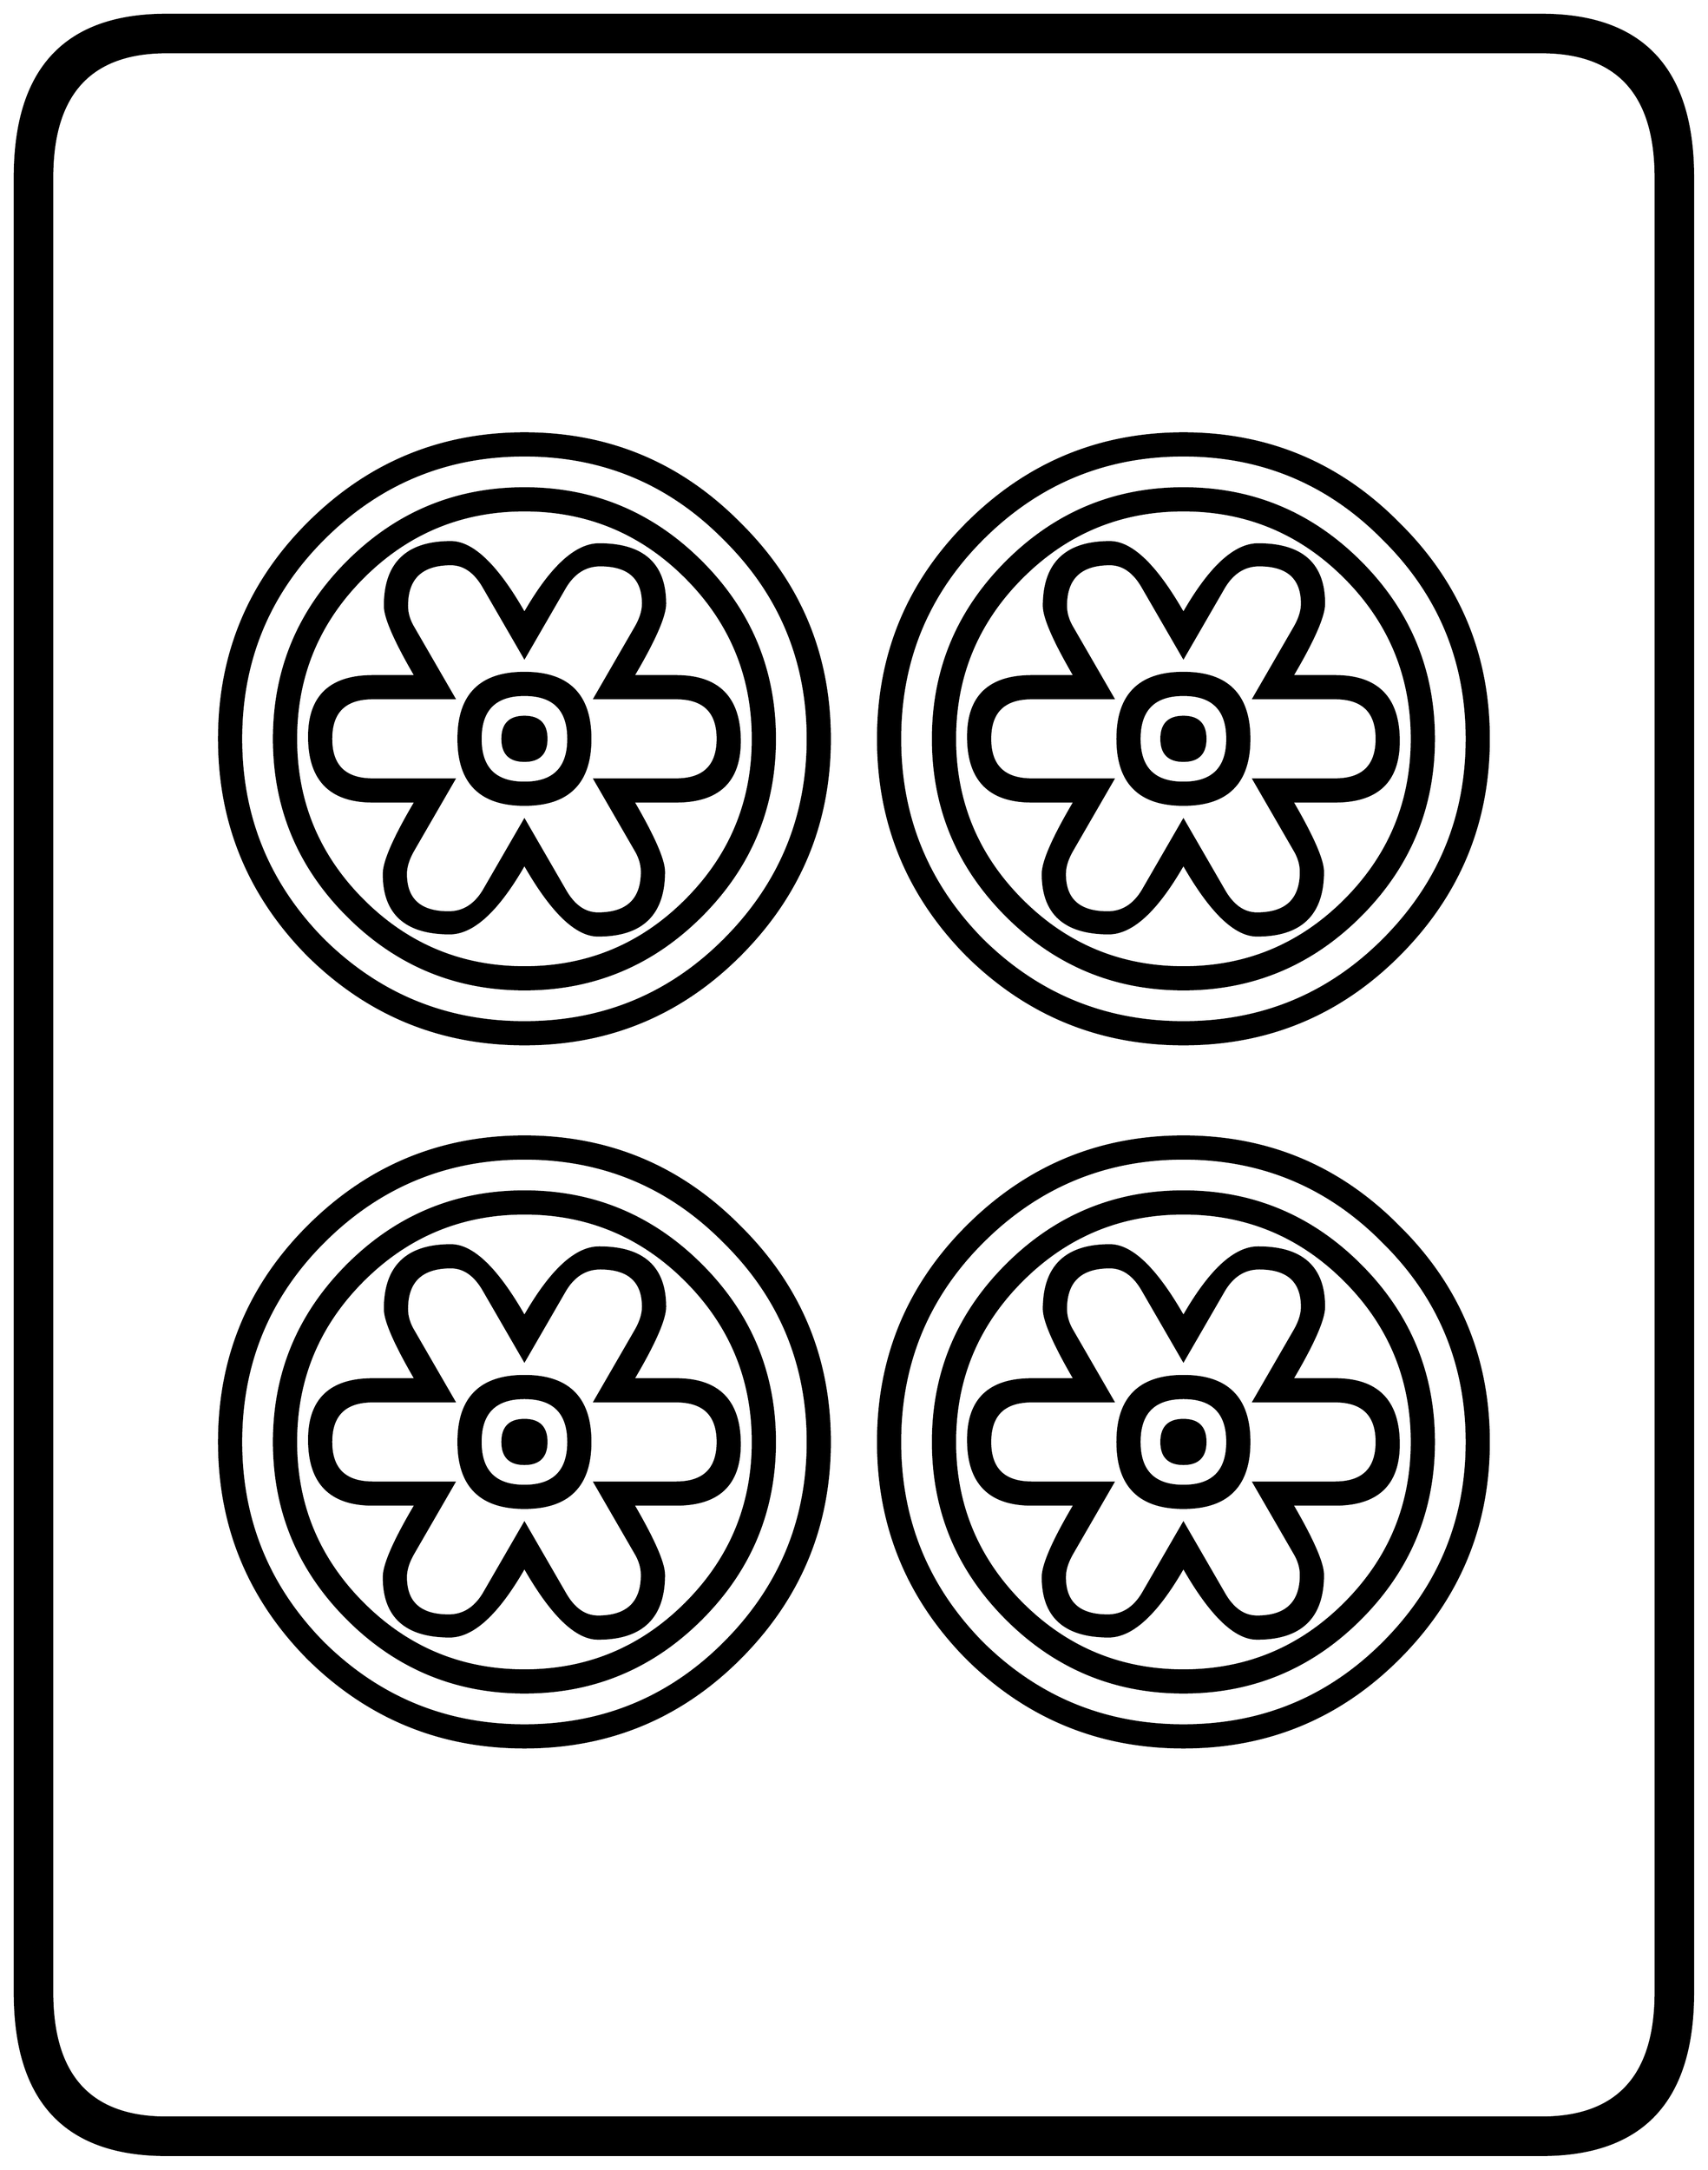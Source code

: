 


\begin{tikzpicture}[y=0.80pt, x=0.80pt, yscale=-1.0, xscale=1.0, inner sep=0pt, outer sep=0pt]
\begin{scope}[shift={(100.0,1706.0)},nonzero rule]
  \path[draw=.,fill=.,line width=1.600pt] (1578.0,244.0) .. controls
    (1578.0,342.667) and (1532.0,392.0) .. (1440.0,392.0) --
    (188.0,392.0) .. controls (96.0,392.0) and (50.0,342.667) ..
    (50.0,244.0) -- (50.0,-1408.0) .. controls (50.0,-1506.667)
    and (96.0,-1556.0) .. (188.0,-1556.0) -- (1440.0,-1556.0) ..
    controls (1532.0,-1556.0) and (1578.0,-1506.667) ..
    (1578.0,-1408.0) -- (1578.0,244.0) -- cycle(1544.0,244.0) --
    (1544.0,-1408.0) .. controls (1544.0,-1484.0) and
    (1509.333,-1522.0) .. (1440.0,-1522.0) -- (188.0,-1522.0) ..
    controls (118.667,-1522.0) and (84.0,-1484.0) ..
    (84.0,-1408.0) -- (84.0,244.0) .. controls (84.0,320.0) and
    (118.667,358.0) .. (188.0,358.0) -- (1440.0,358.0) .. controls
    (1509.333,358.0) and (1544.0,320.0) .. (1544.0,244.0) --
    cycle(1392.0,-897.0) .. controls (1392.0,-820.333) and
    (1364.667,-754.667) .. (1310.0,-700.0) .. controls
    (1256.0,-646.0) and (1190.667,-619.0) .. (1114.0,-619.0) ..
    controls (1037.333,-619.0) and (971.667,-646.0) ..
    (917.0,-700.0) .. controls (863.0,-754.667) and (836.0,-820.333)
    .. (836.0,-897.0) .. controls (836.0,-973.667) and
    (863.0,-1039.0) .. (917.0,-1093.0) .. controls
    (971.667,-1147.667) and (1037.333,-1175.0) .. (1114.0,-1175.0) ..
    controls (1190.667,-1175.0) and (1256.0,-1147.667) ..
    (1310.0,-1093.0) .. controls (1364.667,-1039.0) and
    (1392.0,-973.667) .. (1392.0,-897.0) -- cycle(792.0,-897.0) ..
    controls (792.0,-820.333) and (764.667,-754.667) .. (710.0,-700.0)
    .. controls (656.0,-646.0) and (590.667,-619.0) ..
    (514.0,-619.0) .. controls (437.333,-619.0) and (371.667,-646.0)
    .. (317.0,-700.0) .. controls (263.0,-754.667) and
    (236.0,-820.333) .. (236.0,-897.0) .. controls (236.0,-973.667)
    and (263.0,-1039.0) .. (317.0,-1093.0) .. controls
    (371.667,-1147.667) and (437.333,-1175.0) .. (514.0,-1175.0) ..
    controls (590.667,-1175.0) and (656.0,-1147.667) ..
    (710.0,-1093.0) .. controls (764.667,-1039.0) and
    (792.0,-973.667) .. (792.0,-897.0) -- cycle(1392.0,-257.0) ..
    controls (1392.0,-180.333) and (1364.667,-114.667) ..
    (1310.0,-60.0) .. controls (1256.0,-6.0) and (1190.667,21.0)
    .. (1114.0,21.0) .. controls (1037.333,21.0) and (971.667,-6.0)
    .. (917.0,-60.0) .. controls (863.0,-114.667) and
    (836.0,-180.333) .. (836.0,-257.0) .. controls (836.0,-333.667)
    and (863.0,-399.0) .. (917.0,-453.0) .. controls
    (971.667,-507.667) and (1037.333,-535.0) .. (1114.0,-535.0) ..
    controls (1190.667,-535.0) and (1256.0,-507.667) ..
    (1310.0,-453.0) .. controls (1364.667,-399.0) and
    (1392.0,-333.667) .. (1392.0,-257.0) -- cycle(792.0,-257.0) ..
    controls (792.0,-180.333) and (764.667,-114.667) .. (710.0,-60.0)
    .. controls (656.0,-6.0) and (590.667,21.0) .. (514.0,21.0) ..
    controls (437.333,21.0) and (371.667,-6.0) .. (317.0,-60.0) ..
    controls (263.0,-114.667) and (236.0,-180.333) .. (236.0,-257.0)
    .. controls (236.0,-333.667) and (263.0,-399.0) ..
    (317.0,-453.0) .. controls (371.667,-507.667) and (437.333,-535.0)
    .. (514.0,-535.0) .. controls (590.667,-535.0) and
    (656.0,-507.667) .. (710.0,-453.0) .. controls (764.667,-399.0)
    and (792.0,-333.667) .. (792.0,-257.0) -- cycle(1372.0,-897.0)
    .. controls (1372.0,-968.333) and (1346.667,-1029.0) ..
    (1296.0,-1079.0) .. controls (1246.0,-1129.667) and
    (1185.333,-1155.0) .. (1114.0,-1155.0) .. controls
    (1042.667,-1155.0) and (981.667,-1129.667) .. (931.0,-1079.0) ..
    controls (881.0,-1029.0) and (856.0,-968.333) ..
    (856.0,-897.0) .. controls (856.0,-825.667) and (881.0,-764.667)
    .. (931.0,-714.0) .. controls (981.667,-664.0) and
    (1042.667,-639.0) .. (1114.0,-639.0) .. controls
    (1185.333,-639.0) and (1246.0,-664.0) .. (1296.0,-714.0) ..
    controls (1346.667,-764.667) and (1372.0,-825.667) ..
    (1372.0,-897.0) -- cycle(772.0,-897.0) .. controls
    (772.0,-968.333) and (746.667,-1029.0) .. (696.0,-1079.0) ..
    controls (646.0,-1129.667) and (585.333,-1155.0) ..
    (514.0,-1155.0) .. controls (442.667,-1155.0) and
    (381.667,-1129.667) .. (331.0,-1079.0) .. controls
    (281.0,-1029.0) and (256.0,-968.333) .. (256.0,-897.0) ..
    controls (256.0,-825.667) and (281.0,-764.667) .. (331.0,-714.0)
    .. controls (381.667,-664.0) and (442.667,-639.0) ..
    (514.0,-639.0) .. controls (585.333,-639.0) and (646.0,-664.0)
    .. (696.0,-714.0) .. controls (746.667,-764.667) and
    (772.0,-825.667) .. (772.0,-897.0) -- cycle(1372.0,-257.0) ..
    controls (1372.0,-328.333) and (1346.667,-389.0) ..
    (1296.0,-439.0) .. controls (1246.0,-489.667) and
    (1185.333,-515.0) .. (1114.0,-515.0) .. controls
    (1042.667,-515.0) and (981.667,-489.667) .. (931.0,-439.0) ..
    controls (881.0,-389.0) and (856.0,-328.333) .. (856.0,-257.0)
    .. controls (856.0,-185.667) and (881.0,-124.667) ..
    (931.0,-74.0) .. controls (981.667,-24.0) and (1042.667,1.0) ..
    (1114.0,1.0) .. controls (1185.333,1.0) and (1246.0,-24.0) ..
    (1296.0,-74.0) .. controls (1346.667,-124.667) and
    (1372.0,-185.667) .. (1372.0,-257.0) -- cycle(772.0,-257.0) ..
    controls (772.0,-328.333) and (746.667,-389.0) .. (696.0,-439.0)
    .. controls (646.0,-489.667) and (585.333,-515.0) ..
    (514.0,-515.0) .. controls (442.667,-515.0) and (381.667,-489.667)
    .. (331.0,-439.0) .. controls (281.0,-389.0) and
    (256.0,-328.333) .. (256.0,-257.0) .. controls (256.0,-185.667)
    and (281.0,-124.667) .. (331.0,-74.0) .. controls
    (381.667,-24.0) and (442.667,1.0) .. (514.0,1.0) .. controls
    (585.333,1.0) and (646.0,-24.0) .. (696.0,-74.0) .. controls
    (746.667,-124.667) and (772.0,-185.667) .. (772.0,-257.0) --
    cycle(1342.0,-897.0) .. controls (1342.0,-834.333) and
    (1319.667,-780.667) .. (1275.0,-736.0) .. controls
    (1230.333,-691.333) and (1176.667,-669.0) .. (1114.0,-669.0) ..
    controls (1051.333,-669.0) and (997.667,-691.333) ..
    (953.0,-736.0) .. controls (908.333,-780.667) and (886.0,-834.333)
    .. (886.0,-897.0) .. controls (886.0,-959.667) and
    (908.333,-1013.333) .. (953.0,-1058.0) .. controls
    (997.667,-1102.667) and (1051.333,-1125.0) .. (1114.0,-1125.0) ..
    controls (1176.667,-1125.0) and (1230.333,-1102.667) ..
    (1275.0,-1058.0) .. controls (1319.667,-1013.333) and
    (1342.0,-959.667) .. (1342.0,-897.0) -- cycle(742.0,-897.0) ..
    controls (742.0,-834.333) and (719.667,-780.667) .. (675.0,-736.0)
    .. controls (630.333,-691.333) and (576.667,-669.0) ..
    (514.0,-669.0) .. controls (451.333,-669.0) and (397.667,-691.333)
    .. (353.0,-736.0) .. controls (308.333,-780.667) and
    (286.0,-834.333) .. (286.0,-897.0) .. controls (286.0,-959.667)
    and (308.333,-1013.333) .. (353.0,-1058.0) .. controls
    (397.667,-1102.667) and (451.333,-1125.0) .. (514.0,-1125.0) ..
    controls (576.667,-1125.0) and (630.333,-1102.667) ..
    (675.0,-1058.0) .. controls (719.667,-1013.333) and
    (742.0,-959.667) .. (742.0,-897.0) -- cycle(1342.0,-257.0) ..
    controls (1342.0,-194.333) and (1319.667,-140.667) ..
    (1275.0,-96.0) .. controls (1230.333,-51.333) and (1176.667,-29.0)
    .. (1114.0,-29.0) .. controls (1051.333,-29.0) and
    (997.667,-51.333) .. (953.0,-96.0) .. controls (908.333,-140.667)
    and (886.0,-194.333) .. (886.0,-257.0) .. controls
    (886.0,-319.667) and (908.333,-373.333) .. (953.0,-418.0) ..
    controls (997.667,-462.667) and (1051.333,-485.0) ..
    (1114.0,-485.0) .. controls (1176.667,-485.0) and
    (1230.333,-462.667) .. (1275.0,-418.0) .. controls
    (1319.667,-373.333) and (1342.0,-319.667) .. (1342.0,-257.0) --
    cycle(742.0,-257.0) .. controls (742.0,-194.333) and
    (719.667,-140.667) .. (675.0,-96.0) .. controls (630.333,-51.333)
    and (576.667,-29.0) .. (514.0,-29.0) .. controls (451.333,-29.0)
    and (397.667,-51.333) .. (353.0,-96.0) .. controls
    (308.333,-140.667) and (286.0,-194.333) .. (286.0,-257.0) ..
    controls (286.0,-319.667) and (308.333,-373.333) .. (353.0,-418.0)
    .. controls (397.667,-462.667) and (451.333,-485.0) ..
    (514.0,-485.0) .. controls (576.667,-485.0) and (630.333,-462.667)
    .. (675.0,-418.0) .. controls (719.667,-373.333) and
    (742.0,-319.667) .. (742.0,-257.0) -- cycle(1322.0,-897.0) ..
    controls (1322.0,-954.333) and (1301.667,-1003.333) ..
    (1261.0,-1044.0) .. controls (1220.333,-1084.667) and
    (1171.333,-1105.0) .. (1114.0,-1105.0) .. controls
    (1056.667,-1105.0) and (1007.667,-1084.667) .. (967.0,-1044.0) ..
    controls (926.333,-1003.333) and (906.0,-954.333) ..
    (906.0,-897.0) .. controls (906.0,-839.667) and (926.333,-790.667)
    .. (967.0,-750.0) .. controls (1007.667,-709.333) and
    (1056.667,-689.0) .. (1114.0,-689.0) .. controls
    (1171.333,-689.0) and (1220.333,-709.333) .. (1261.0,-750.0) ..
    controls (1301.667,-790.667) and (1322.0,-839.667) ..
    (1322.0,-897.0) -- cycle(722.0,-897.0) .. controls
    (722.0,-954.333) and (701.667,-1003.333) .. (661.0,-1044.0) ..
    controls (620.333,-1084.667) and (571.333,-1105.0) ..
    (514.0,-1105.0) .. controls (456.667,-1105.0) and
    (407.667,-1084.667) .. (367.0,-1044.0) .. controls
    (326.333,-1003.333) and (306.0,-954.333) .. (306.0,-897.0) ..
    controls (306.0,-839.667) and (326.333,-790.667) .. (367.0,-750.0)
    .. controls (407.667,-709.333) and (456.667,-689.0) ..
    (514.0,-689.0) .. controls (571.333,-689.0) and (620.333,-709.333)
    .. (661.0,-750.0) .. controls (701.667,-790.667) and
    (722.0,-839.667) .. (722.0,-897.0) -- cycle(1322.0,-257.0) ..
    controls (1322.0,-314.333) and (1301.667,-363.333) ..
    (1261.0,-404.0) .. controls (1220.333,-444.667) and
    (1171.333,-465.0) .. (1114.0,-465.0) .. controls
    (1056.667,-465.0) and (1007.667,-444.667) .. (967.0,-404.0) ..
    controls (926.333,-363.333) and (906.0,-314.333) .. (906.0,-257.0)
    .. controls (906.0,-199.667) and (926.333,-150.667) ..
    (967.0,-110.0) .. controls (1007.667,-69.333) and (1056.667,-49.0)
    .. (1114.0,-49.0) .. controls (1171.333,-49.0) and
    (1220.333,-69.333) .. (1261.0,-110.0) .. controls
    (1301.667,-150.667) and (1322.0,-199.667) .. (1322.0,-257.0) --
    cycle(722.0,-257.0) .. controls (722.0,-314.333) and
    (701.667,-363.333) .. (661.0,-404.0) .. controls (620.333,-444.667)
    and (571.333,-465.0) .. (514.0,-465.0) .. controls
    (456.667,-465.0) and (407.667,-444.667) .. (367.0,-404.0) ..
    controls (326.333,-363.333) and (306.0,-314.333) .. (306.0,-257.0)
    .. controls (306.0,-199.667) and (326.333,-150.667) ..
    (367.0,-110.0) .. controls (407.667,-69.333) and (456.667,-49.0)
    .. (514.0,-49.0) .. controls (571.333,-49.0) and (620.333,-69.333)
    .. (661.0,-110.0) .. controls (701.667,-150.667) and
    (722.0,-199.667) .. (722.0,-257.0) -- cycle(1310.0,-895.0) ..
    controls (1310.0,-858.333) and (1290.667,-840.0) ..
    (1252.0,-840.0) -- (1213.0,-840.0) .. controls
    (1231.667,-808.0) and (1241.0,-786.667) .. (1241.0,-776.0) ..
    controls (1241.0,-737.333) and (1221.0,-718.0) ..
    (1181.0,-718.0) .. controls (1161.0,-718.0) and
    (1138.667,-739.667) .. (1114.0,-783.0) .. controls
    (1090.0,-741.0) and (1067.333,-720.0) .. (1046.0,-720.0) ..
    controls (1006.0,-720.0) and (986.0,-738.0) ..
    (986.0,-774.0) .. controls (986.0,-785.333) and (995.667,-807.333)
    .. (1015.0,-840.0) -- (976.0,-840.0) .. controls
    (937.333,-840.0) and (918.0,-859.667) .. (918.0,-899.0) ..
    controls (918.0,-935.667) and (937.333,-954.0) .. (976.0,-954.0)
    -- (1015.0,-954.0) .. controls (996.333,-986.0) and
    (987.0,-1007.333) .. (987.0,-1018.0) .. controls
    (987.0,-1056.667) and (1007.0,-1076.0) .. (1047.0,-1076.0) ..
    controls (1067.0,-1076.0) and (1089.333,-1054.333) ..
    (1114.0,-1011.0) .. controls (1138.0,-1053.0) and
    (1160.667,-1074.0) .. (1182.0,-1074.0) .. controls
    (1222.0,-1074.0) and (1242.0,-1056.0) .. (1242.0,-1020.0) ..
    controls (1242.0,-1008.667) and (1232.333,-986.667) ..
    (1213.0,-954.0) -- (1252.0,-954.0) .. controls
    (1290.667,-954.0) and (1310.0,-934.333) .. (1310.0,-895.0) --
    cycle(710.0,-895.0) .. controls (710.0,-858.333) and
    (690.667,-840.0) .. (652.0,-840.0) -- (613.0,-840.0) ..
    controls (631.667,-808.0) and (641.0,-786.667) .. (641.0,-776.0)
    .. controls (641.0,-737.333) and (621.0,-718.0) ..
    (581.0,-718.0) .. controls (561.0,-718.0) and (538.667,-739.667)
    .. (514.0,-783.0) .. controls (490.0,-741.0) and
    (467.333,-720.0) .. (446.0,-720.0) .. controls (406.0,-720.0)
    and (386.0,-738.0) .. (386.0,-774.0) .. controls
    (386.0,-785.333) and (395.667,-807.333) .. (415.0,-840.0) --
    (376.0,-840.0) .. controls (337.333,-840.0) and (318.0,-859.667)
    .. (318.0,-899.0) .. controls (318.0,-935.667) and
    (337.333,-954.0) .. (376.0,-954.0) -- (415.0,-954.0) ..
    controls (396.333,-986.0) and (387.0,-1007.333) ..
    (387.0,-1018.0) .. controls (387.0,-1056.667) and
    (407.0,-1076.0) .. (447.0,-1076.0) .. controls
    (467.0,-1076.0) and (489.333,-1054.333) .. (514.0,-1011.0) ..
    controls (538.0,-1053.0) and (560.667,-1074.0) ..
    (582.0,-1074.0) .. controls (622.0,-1074.0) and
    (642.0,-1056.0) .. (642.0,-1020.0) .. controls
    (642.0,-1008.667) and (632.333,-986.667) .. (613.0,-954.0) --
    (652.0,-954.0) .. controls (690.667,-954.0) and (710.0,-934.333)
    .. (710.0,-895.0) -- cycle(1310.0,-255.0) .. controls
    (1310.0,-218.333) and (1290.667,-200.0) .. (1252.0,-200.0) --
    (1213.0,-200.0) .. controls (1231.667,-168.0) and
    (1241.0,-146.667) .. (1241.0,-136.0) .. controls
    (1241.0,-97.333) and (1221.0,-78.0) .. (1181.0,-78.0) ..
    controls (1161.0,-78.0) and (1138.667,-99.667) ..
    (1114.0,-143.0) .. controls (1090.0,-101.0) and
    (1067.333,-80.0) .. (1046.0,-80.0) .. controls (1006.0,-80.0)
    and (986.0,-98.0) .. (986.0,-134.0) .. controls
    (986.0,-145.333) and (995.667,-167.333) .. (1015.0,-200.0) --
    (976.0,-200.0) .. controls (937.333,-200.0) and (918.0,-219.667)
    .. (918.0,-259.0) .. controls (918.0,-295.667) and
    (937.333,-314.0) .. (976.0,-314.0) -- (1015.0,-314.0) ..
    controls (996.333,-346.0) and (987.0,-367.333) .. (987.0,-378.0)
    .. controls (987.0,-416.667) and (1007.0,-436.0) ..
    (1047.0,-436.0) .. controls (1067.0,-436.0) and
    (1089.333,-414.333) .. (1114.0,-371.0) .. controls
    (1138.0,-413.0) and (1160.667,-434.0) .. (1182.0,-434.0) ..
    controls (1222.0,-434.0) and (1242.0,-416.0) ..
    (1242.0,-380.0) .. controls (1242.0,-368.667) and
    (1232.333,-346.667) .. (1213.0,-314.0) -- (1252.0,-314.0) ..
    controls (1290.667,-314.0) and (1310.0,-294.333) ..
    (1310.0,-255.0) -- cycle(710.0,-255.0) .. controls
    (710.0,-218.333) and (690.667,-200.0) .. (652.0,-200.0) --
    (613.0,-200.0) .. controls (631.667,-168.0) and (641.0,-146.667)
    .. (641.0,-136.0) .. controls (641.0,-97.333) and
    (621.0,-78.0) .. (581.0,-78.0) .. controls (561.0,-78.0) and
    (538.667,-99.667) .. (514.0,-143.0) .. controls (490.0,-101.0)
    and (467.333,-80.0) .. (446.0,-80.0) .. controls (406.0,-80.0)
    and (386.0,-98.0) .. (386.0,-134.0) .. controls
    (386.0,-145.333) and (395.667,-167.333) .. (415.0,-200.0) --
    (376.0,-200.0) .. controls (337.333,-200.0) and (318.0,-219.667)
    .. (318.0,-259.0) .. controls (318.0,-295.667) and
    (337.333,-314.0) .. (376.0,-314.0) -- (415.0,-314.0) ..
    controls (396.333,-346.0) and (387.0,-367.333) .. (387.0,-378.0)
    .. controls (387.0,-416.667) and (407.0,-436.0) ..
    (447.0,-436.0) .. controls (467.0,-436.0) and (489.333,-414.333)
    .. (514.0,-371.0) .. controls (538.0,-413.0) and
    (560.667,-434.0) .. (582.0,-434.0) .. controls (622.0,-434.0)
    and (642.0,-416.0) .. (642.0,-380.0) .. controls
    (642.0,-368.667) and (632.333,-346.667) .. (613.0,-314.0) --
    (652.0,-314.0) .. controls (690.667,-314.0) and (710.0,-294.333)
    .. (710.0,-255.0) -- cycle(1290.0,-897.0) .. controls
    (1290.0,-921.667) and (1277.333,-934.0) .. (1252.0,-934.0) --
    (1178.0,-934.0) -- (1215.0,-998.0) .. controls
    (1219.667,-1006.0) and (1222.0,-1013.333) .. (1222.0,-1020.0) ..
    controls (1222.0,-1043.333) and (1209.0,-1055.0) ..
    (1183.0,-1055.0) .. controls (1169.667,-1055.0) and
    (1159.0,-1048.333) .. (1151.0,-1035.0) -- (1114.0,-971.0) --
    (1077.0,-1035.0) .. controls (1069.0,-1049.0) and
    (1059.0,-1056.0) .. (1047.0,-1056.0) .. controls
    (1020.333,-1056.0) and (1007.0,-1043.333) .. (1007.0,-1018.0) ..
    controls (1007.0,-1011.333) and (1009.0,-1004.667) ..
    (1013.0,-998.0) -- (1050.0,-934.0) -- (976.0,-934.0) ..
    controls (950.667,-934.0) and (938.0,-921.667) .. (938.0,-897.0)
    .. controls (938.0,-872.333) and (950.667,-860.0) ..
    (976.0,-860.0) -- (1050.0,-860.0) -- (1013.0,-796.0) ..
    controls (1008.333,-788.0) and (1006.0,-780.667) ..
    (1006.0,-774.0) .. controls (1006.0,-750.667) and
    (1019.0,-739.0) .. (1045.0,-739.0) .. controls
    (1058.333,-739.0) and (1069.0,-745.667) .. (1077.0,-759.0) --
    (1114.0,-823.0) -- (1151.0,-759.0) .. controls
    (1159.0,-745.0) and (1169.0,-738.0) .. (1181.0,-738.0) ..
    controls (1207.667,-738.0) and (1221.0,-750.667) ..
    (1221.0,-776.0) .. controls (1221.0,-782.667) and
    (1219.0,-789.333) .. (1215.0,-796.0) -- (1178.0,-860.0) --
    (1252.0,-860.0) .. controls (1277.333,-860.0) and
    (1290.0,-872.333) .. (1290.0,-897.0) -- cycle(690.0,-897.0) ..
    controls (690.0,-921.667) and (677.333,-934.0) .. (652.0,-934.0)
    -- (578.0,-934.0) -- (615.0,-998.0) .. controls
    (619.667,-1006.0) and (622.0,-1013.333) .. (622.0,-1020.0) ..
    controls (622.0,-1043.333) and (609.0,-1055.0) ..
    (583.0,-1055.0) .. controls (569.667,-1055.0) and
    (559.0,-1048.333) .. (551.0,-1035.0) -- (514.0,-971.0) --
    (477.0,-1035.0) .. controls (469.0,-1049.0) and
    (459.0,-1056.0) .. (447.0,-1056.0) .. controls
    (420.333,-1056.0) and (407.0,-1043.333) .. (407.0,-1018.0) ..
    controls (407.0,-1011.333) and (409.0,-1004.667) ..
    (413.0,-998.0) -- (450.0,-934.0) -- (376.0,-934.0) ..
    controls (350.667,-934.0) and (338.0,-921.667) .. (338.0,-897.0)
    .. controls (338.0,-872.333) and (350.667,-860.0) ..
    (376.0,-860.0) -- (450.0,-860.0) -- (413.0,-796.0) ..
    controls (408.333,-788.0) and (406.0,-780.667) .. (406.0,-774.0)
    .. controls (406.0,-750.667) and (419.0,-739.0) ..
    (445.0,-739.0) .. controls (458.333,-739.0) and (469.0,-745.667)
    .. (477.0,-759.0) -- (514.0,-823.0) -- (551.0,-759.0) ..
    controls (559.0,-745.0) and (569.0,-738.0) .. (581.0,-738.0)
    .. controls (607.667,-738.0) and (621.0,-750.667) ..
    (621.0,-776.0) .. controls (621.0,-782.667) and (619.0,-789.333)
    .. (615.0,-796.0) -- (578.0,-860.0) -- (652.0,-860.0) ..
    controls (677.333,-860.0) and (690.0,-872.333) .. (690.0,-897.0)
    -- cycle(1290.0,-257.0) .. controls (1290.0,-281.667) and
    (1277.333,-294.0) .. (1252.0,-294.0) -- (1178.0,-294.0) --
    (1215.0,-358.0) .. controls (1219.667,-366.0) and
    (1222.0,-373.333) .. (1222.0,-380.0) .. controls
    (1222.0,-403.333) and (1209.0,-415.0) .. (1183.0,-415.0) ..
    controls (1169.667,-415.0) and (1159.0,-408.333) ..
    (1151.0,-395.0) -- (1114.0,-331.0) -- (1077.0,-395.0) ..
    controls (1069.0,-409.0) and (1059.0,-416.0) ..
    (1047.0,-416.0) .. controls (1020.333,-416.0) and
    (1007.0,-403.333) .. (1007.0,-378.0) .. controls
    (1007.0,-371.333) and (1009.0,-364.667) .. (1013.0,-358.0) --
    (1050.0,-294.0) -- (976.0,-294.0) .. controls (950.667,-294.0)
    and (938.0,-281.667) .. (938.0,-257.0) .. controls
    (938.0,-232.333) and (950.667,-220.0) .. (976.0,-220.0) --
    (1050.0,-220.0) -- (1013.0,-156.0) .. controls
    (1008.333,-148.0) and (1006.0,-140.667) .. (1006.0,-134.0) ..
    controls (1006.0,-110.667) and (1019.0,-99.0) ..
    (1045.0,-99.0) .. controls (1058.333,-99.0) and
    (1069.0,-105.667) .. (1077.0,-119.0) -- (1114.0,-183.0) --
    (1151.0,-119.0) .. controls (1159.0,-105.0) and
    (1169.0,-98.0) .. (1181.0,-98.0) .. controls (1207.667,-98.0)
    and (1221.0,-110.667) .. (1221.0,-136.0) .. controls
    (1221.0,-142.667) and (1219.0,-149.333) .. (1215.0,-156.0) --
    (1178.0,-220.0) -- (1252.0,-220.0) .. controls
    (1277.333,-220.0) and (1290.0,-232.333) .. (1290.0,-257.0) --
    cycle(690.0,-257.0) .. controls (690.0,-281.667) and
    (677.333,-294.0) .. (652.0,-294.0) -- (578.0,-294.0) --
    (615.0,-358.0) .. controls (619.667,-366.0) and (622.0,-373.333)
    .. (622.0,-380.0) .. controls (622.0,-403.333) and
    (609.0,-415.0) .. (583.0,-415.0) .. controls (569.667,-415.0)
    and (559.0,-408.333) .. (551.0,-395.0) -- (514.0,-331.0) --
    (477.0,-395.0) .. controls (469.0,-409.0) and (459.0,-416.0)
    .. (447.0,-416.0) .. controls (420.333,-416.0) and
    (407.0,-403.333) .. (407.0,-378.0) .. controls (407.0,-371.333)
    and (409.0,-364.667) .. (413.0,-358.0) -- (450.0,-294.0) --
    (376.0,-294.0) .. controls (350.667,-294.0) and (338.0,-281.667)
    .. (338.0,-257.0) .. controls (338.0,-232.333) and
    (350.667,-220.0) .. (376.0,-220.0) -- (450.0,-220.0) --
    (413.0,-156.0) .. controls (408.333,-148.0) and (406.0,-140.667)
    .. (406.0,-134.0) .. controls (406.0,-110.667) and
    (419.0,-99.0) .. (445.0,-99.0) .. controls (458.333,-99.0) and
    (469.0,-105.667) .. (477.0,-119.0) -- (514.0,-183.0) --
    (551.0,-119.0) .. controls (559.0,-105.0) and (569.0,-98.0)
    .. (581.0,-98.0) .. controls (607.667,-98.0) and
    (621.0,-110.667) .. (621.0,-136.0) .. controls (621.0,-142.667)
    and (619.0,-149.333) .. (615.0,-156.0) -- (578.0,-220.0) --
    (652.0,-220.0) .. controls (677.333,-220.0) and (690.0,-232.333)
    .. (690.0,-257.0) -- cycle(1174.0,-897.0) .. controls
    (1174.0,-857.0) and (1154.0,-837.0) .. (1114.0,-837.0) ..
    controls (1074.0,-837.0) and (1054.0,-857.0) ..
    (1054.0,-897.0) .. controls (1054.0,-937.0) and
    (1074.0,-957.0) .. (1114.0,-957.0) .. controls
    (1154.0,-957.0) and (1174.0,-937.0) .. (1174.0,-897.0) --
    cycle(574.0,-897.0) .. controls (574.0,-857.0) and
    (554.0,-837.0) .. (514.0,-837.0) .. controls (474.0,-837.0)
    and (454.0,-857.0) .. (454.0,-897.0) .. controls
    (454.0,-937.0) and (474.0,-957.0) .. (514.0,-957.0) ..
    controls (554.0,-957.0) and (574.0,-937.0) .. (574.0,-897.0)
    -- cycle(1174.0,-257.0) .. controls (1174.0,-217.0) and
    (1154.0,-197.0) .. (1114.0,-197.0) .. controls
    (1074.0,-197.0) and (1054.0,-217.0) .. (1054.0,-257.0) ..
    controls (1054.0,-297.0) and (1074.0,-317.0) ..
    (1114.0,-317.0) .. controls (1154.0,-317.0) and
    (1174.0,-297.0) .. (1174.0,-257.0) -- cycle(574.0,-257.0) ..
    controls (574.0,-217.0) and (554.0,-197.0) .. (514.0,-197.0)
    .. controls (474.0,-197.0) and (454.0,-217.0) ..
    (454.0,-257.0) .. controls (454.0,-297.0) and (474.0,-317.0)
    .. (514.0,-317.0) .. controls (554.0,-317.0) and
    (574.0,-297.0) .. (574.0,-257.0) -- cycle(1154.0,-897.0) ..
    controls (1154.0,-923.667) and (1140.667,-937.0) ..
    (1114.0,-937.0) .. controls (1087.333,-937.0) and
    (1074.0,-923.667) .. (1074.0,-897.0) .. controls
    (1074.0,-870.333) and (1087.333,-857.0) .. (1114.0,-857.0) ..
    controls (1140.667,-857.0) and (1154.0,-870.333) ..
    (1154.0,-897.0) -- cycle(554.0,-897.0) .. controls
    (554.0,-923.667) and (540.667,-937.0) .. (514.0,-937.0) ..
    controls (487.333,-937.0) and (474.0,-923.667) .. (474.0,-897.0)
    .. controls (474.0,-870.333) and (487.333,-857.0) ..
    (514.0,-857.0) .. controls (540.667,-857.0) and (554.0,-870.333)
    .. (554.0,-897.0) -- cycle(1154.0,-257.0) .. controls
    (1154.0,-283.667) and (1140.667,-297.0) .. (1114.0,-297.0) ..
    controls (1087.333,-297.0) and (1074.0,-283.667) ..
    (1074.0,-257.0) .. controls (1074.0,-230.333) and
    (1087.333,-217.0) .. (1114.0,-217.0) .. controls
    (1140.667,-217.0) and (1154.0,-230.333) .. (1154.0,-257.0) --
    cycle(554.0,-257.0) .. controls (554.0,-283.667) and
    (540.667,-297.0) .. (514.0,-297.0) .. controls (487.333,-297.0)
    and (474.0,-283.667) .. (474.0,-257.0) .. controls
    (474.0,-230.333) and (487.333,-217.0) .. (514.0,-217.0) ..
    controls (540.667,-217.0) and (554.0,-230.333) .. (554.0,-257.0)
    -- cycle(1134.0,-897.0) .. controls (1134.0,-883.667) and
    (1127.333,-877.0) .. (1114.0,-877.0) .. controls
    (1100.667,-877.0) and (1094.0,-883.667) .. (1094.0,-897.0) ..
    controls (1094.0,-910.333) and (1100.667,-917.0) ..
    (1114.0,-917.0) .. controls (1127.333,-917.0) and
    (1134.0,-910.333) .. (1134.0,-897.0) -- cycle(534.0,-897.0) ..
    controls (534.0,-883.667) and (527.333,-877.0) .. (514.0,-877.0)
    .. controls (500.667,-877.0) and (494.0,-883.667) ..
    (494.0,-897.0) .. controls (494.0,-910.333) and (500.667,-917.0)
    .. (514.0,-917.0) .. controls (527.333,-917.0) and
    (534.0,-910.333) .. (534.0,-897.0) -- cycle(1134.0,-257.0) ..
    controls (1134.0,-243.667) and (1127.333,-237.0) ..
    (1114.0,-237.0) .. controls (1100.667,-237.0) and
    (1094.0,-243.667) .. (1094.0,-257.0) .. controls
    (1094.0,-270.333) and (1100.667,-277.0) .. (1114.0,-277.0) ..
    controls (1127.333,-277.0) and (1134.0,-270.333) ..
    (1134.0,-257.0) -- cycle(534.0,-257.0) .. controls
    (534.0,-243.667) and (527.333,-237.0) .. (514.0,-237.0) ..
    controls (500.667,-237.0) and (494.0,-243.667) .. (494.0,-257.0)
    .. controls (494.0,-270.333) and (500.667,-277.0) ..
    (514.0,-277.0) .. controls (527.333,-277.0) and (534.0,-270.333)
    .. (534.0,-257.0) -- cycle;
\end{scope}

\end{tikzpicture}

